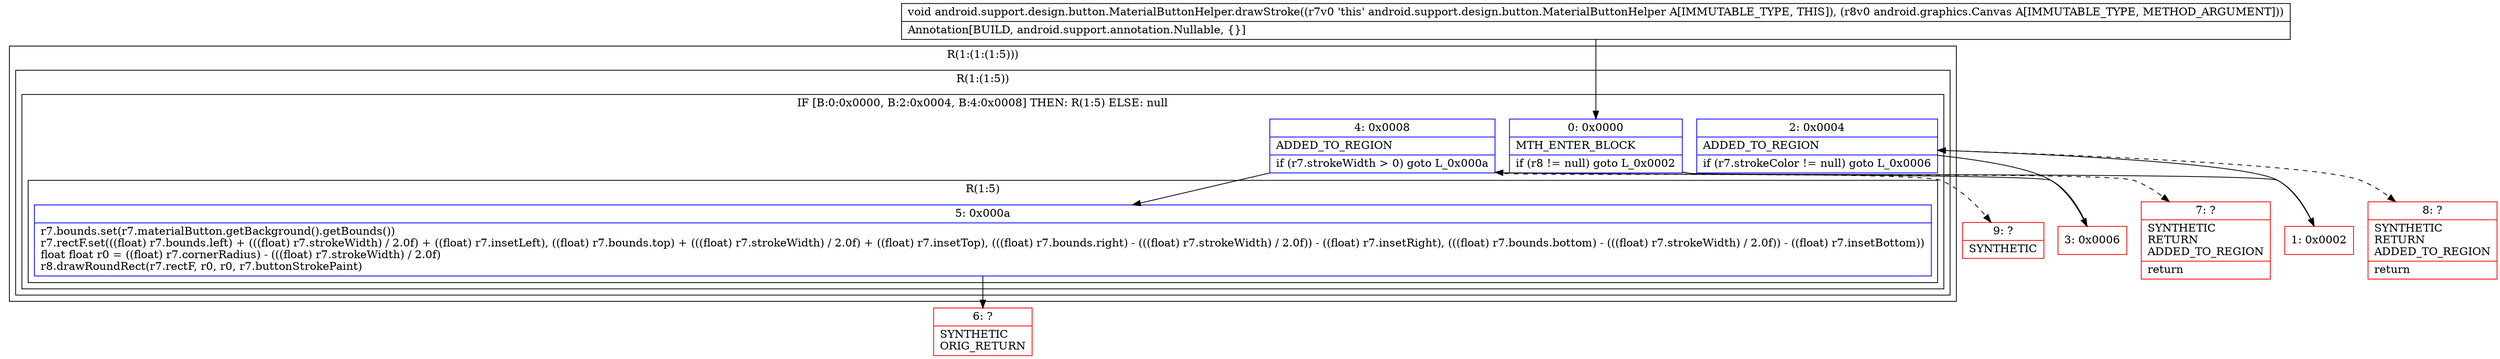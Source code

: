 digraph "CFG forandroid.support.design.button.MaterialButtonHelper.drawStroke(Landroid\/graphics\/Canvas;)V" {
subgraph cluster_Region_525946899 {
label = "R(1:(1:(1:5)))";
node [shape=record,color=blue];
subgraph cluster_Region_266393317 {
label = "R(1:(1:5))";
node [shape=record,color=blue];
subgraph cluster_IfRegion_1326714244 {
label = "IF [B:0:0x0000, B:2:0x0004, B:4:0x0008] THEN: R(1:5) ELSE: null";
node [shape=record,color=blue];
Node_0 [shape=record,label="{0\:\ 0x0000|MTH_ENTER_BLOCK\l|if (r8 != null) goto L_0x0002\l}"];
Node_2 [shape=record,label="{2\:\ 0x0004|ADDED_TO_REGION\l|if (r7.strokeColor != null) goto L_0x0006\l}"];
Node_4 [shape=record,label="{4\:\ 0x0008|ADDED_TO_REGION\l|if (r7.strokeWidth \> 0) goto L_0x000a\l}"];
subgraph cluster_Region_62065849 {
label = "R(1:5)";
node [shape=record,color=blue];
Node_5 [shape=record,label="{5\:\ 0x000a|r7.bounds.set(r7.materialButton.getBackground().getBounds())\lr7.rectF.set(((float) r7.bounds.left) + (((float) r7.strokeWidth) \/ 2.0f) + ((float) r7.insetLeft), ((float) r7.bounds.top) + (((float) r7.strokeWidth) \/ 2.0f) + ((float) r7.insetTop), (((float) r7.bounds.right) \- (((float) r7.strokeWidth) \/ 2.0f)) \- ((float) r7.insetRight), (((float) r7.bounds.bottom) \- (((float) r7.strokeWidth) \/ 2.0f)) \- ((float) r7.insetBottom))\lfloat float r0 = ((float) r7.cornerRadius) \- (((float) r7.strokeWidth) \/ 2.0f)\lr8.drawRoundRect(r7.rectF, r0, r0, r7.buttonStrokePaint)\l}"];
}
}
}
}
Node_1 [shape=record,color=red,label="{1\:\ 0x0002}"];
Node_3 [shape=record,color=red,label="{3\:\ 0x0006}"];
Node_6 [shape=record,color=red,label="{6\:\ ?|SYNTHETIC\lORIG_RETURN\l}"];
Node_7 [shape=record,color=red,label="{7\:\ ?|SYNTHETIC\lRETURN\lADDED_TO_REGION\l|return\l}"];
Node_8 [shape=record,color=red,label="{8\:\ ?|SYNTHETIC\lRETURN\lADDED_TO_REGION\l|return\l}"];
Node_9 [shape=record,color=red,label="{9\:\ ?|SYNTHETIC\l}"];
MethodNode[shape=record,label="{void android.support.design.button.MaterialButtonHelper.drawStroke((r7v0 'this' android.support.design.button.MaterialButtonHelper A[IMMUTABLE_TYPE, THIS]), (r8v0 android.graphics.Canvas A[IMMUTABLE_TYPE, METHOD_ARGUMENT]))  | Annotation[BUILD, android.support.annotation.Nullable, \{\}]\l}"];
MethodNode -> Node_0;
Node_0 -> Node_1;
Node_0 -> Node_7[style=dashed];
Node_2 -> Node_3;
Node_2 -> Node_8[style=dashed];
Node_4 -> Node_5;
Node_4 -> Node_9[style=dashed];
Node_5 -> Node_6;
Node_1 -> Node_2;
Node_3 -> Node_4;
}

